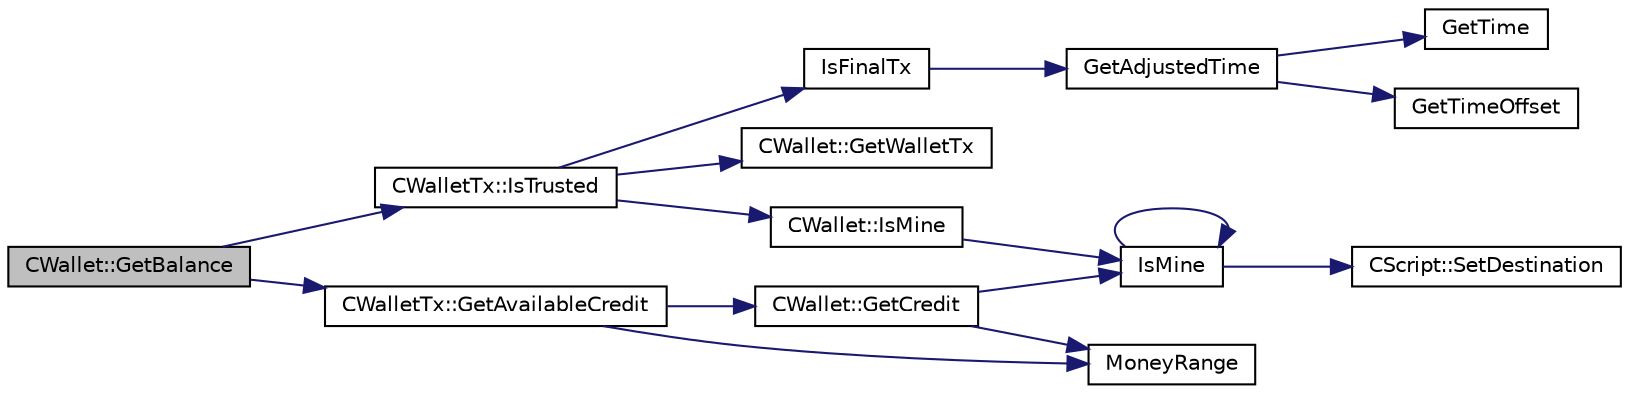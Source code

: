 digraph "CWallet::GetBalance"
{
  edge [fontname="Helvetica",fontsize="10",labelfontname="Helvetica",labelfontsize="10"];
  node [fontname="Helvetica",fontsize="10",shape=record];
  rankdir="LR";
  Node496 [label="CWallet::GetBalance",height=0.2,width=0.4,color="black", fillcolor="grey75", style="filled", fontcolor="black"];
  Node496 -> Node497 [color="midnightblue",fontsize="10",style="solid",fontname="Helvetica"];
  Node497 [label="CWalletTx::IsTrusted",height=0.2,width=0.4,color="black", fillcolor="white", style="filled",URL="$d6/d53/class_c_wallet_tx.html#a71efb0d5b5def8ae00a1d74b8741bfcb"];
  Node497 -> Node498 [color="midnightblue",fontsize="10",style="solid",fontname="Helvetica"];
  Node498 [label="IsFinalTx",height=0.2,width=0.4,color="black", fillcolor="white", style="filled",URL="$df/d0a/main_8cpp.html#adc332cd7ac94e639bb4239618341be19"];
  Node498 -> Node499 [color="midnightblue",fontsize="10",style="solid",fontname="Helvetica"];
  Node499 [label="GetAdjustedTime",height=0.2,width=0.4,color="black", fillcolor="white", style="filled",URL="$df/d2d/util_8cpp.html#a09f81b9c7650f898cf3cf305b87547e6"];
  Node499 -> Node500 [color="midnightblue",fontsize="10",style="solid",fontname="Helvetica"];
  Node500 [label="GetTime",height=0.2,width=0.4,color="black", fillcolor="white", style="filled",URL="$df/d2d/util_8cpp.html#a46fac5fba8ba905b5f9acb364f5d8c6f"];
  Node499 -> Node501 [color="midnightblue",fontsize="10",style="solid",fontname="Helvetica"];
  Node501 [label="GetTimeOffset",height=0.2,width=0.4,color="black", fillcolor="white", style="filled",URL="$df/d2d/util_8cpp.html#a50ca5344c75631267633f15cfe5e983e"];
  Node497 -> Node502 [color="midnightblue",fontsize="10",style="solid",fontname="Helvetica"];
  Node502 [label="CWallet::GetWalletTx",height=0.2,width=0.4,color="black", fillcolor="white", style="filled",URL="$d2/de5/class_c_wallet.html#ac496716bb889a5934fa27398aeb2330a"];
  Node497 -> Node503 [color="midnightblue",fontsize="10",style="solid",fontname="Helvetica"];
  Node503 [label="CWallet::IsMine",height=0.2,width=0.4,color="black", fillcolor="white", style="filled",URL="$d2/de5/class_c_wallet.html#a4eada57edc1c443564b8cc9b853d955c"];
  Node503 -> Node504 [color="midnightblue",fontsize="10",style="solid",fontname="Helvetica"];
  Node504 [label="IsMine",height=0.2,width=0.4,color="black", fillcolor="white", style="filled",URL="$dd/d0f/script_8cpp.html#adc59cf67d903c1ba1ef225561b85bfce"];
  Node504 -> Node505 [color="midnightblue",fontsize="10",style="solid",fontname="Helvetica"];
  Node505 [label="CScript::SetDestination",height=0.2,width=0.4,color="black", fillcolor="white", style="filled",URL="$d9/d4b/class_c_script.html#ad1b5a9077241aa06116040c4f1b7c31e"];
  Node504 -> Node504 [color="midnightblue",fontsize="10",style="solid",fontname="Helvetica"];
  Node496 -> Node506 [color="midnightblue",fontsize="10",style="solid",fontname="Helvetica"];
  Node506 [label="CWalletTx::GetAvailableCredit",height=0.2,width=0.4,color="black", fillcolor="white", style="filled",URL="$d6/d53/class_c_wallet_tx.html#af3c82ba365c720dd3d929b86bf432ef6"];
  Node506 -> Node507 [color="midnightblue",fontsize="10",style="solid",fontname="Helvetica"];
  Node507 [label="CWallet::GetCredit",height=0.2,width=0.4,color="black", fillcolor="white", style="filled",URL="$d2/de5/class_c_wallet.html#aa60b69c7d4ea6063ed83b13d7c6fe695"];
  Node507 -> Node508 [color="midnightblue",fontsize="10",style="solid",fontname="Helvetica"];
  Node508 [label="MoneyRange",height=0.2,width=0.4,color="black", fillcolor="white", style="filled",URL="$dd/d2f/amount_8h.html#a12db56a9a1c931941f0943ecbb278aae"];
  Node507 -> Node504 [color="midnightblue",fontsize="10",style="solid",fontname="Helvetica"];
  Node506 -> Node508 [color="midnightblue",fontsize="10",style="solid",fontname="Helvetica"];
}
